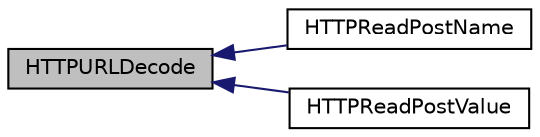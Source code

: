 digraph "HTTPURLDecode"
{
  edge [fontname="Helvetica",fontsize="10",labelfontname="Helvetica",labelfontsize="10"];
  node [fontname="Helvetica",fontsize="10",shape=record];
  rankdir="LR";
  Node1 [label="HTTPURLDecode",height=0.2,width=0.4,color="black", fillcolor="grey75", style="filled", fontcolor="black"];
  Node1 -> Node2 [dir="back",color="midnightblue",fontsize="10",style="solid",fontname="Helvetica"];
  Node2 [label="HTTPReadPostName",height=0.2,width=0.4,color="black", fillcolor="white", style="filled",URL="$_h_t_t_p2_8c.html#a436b06be8b19d885e186c0f61997b328"];
  Node1 -> Node3 [dir="back",color="midnightblue",fontsize="10",style="solid",fontname="Helvetica"];
  Node3 [label="HTTPReadPostValue",height=0.2,width=0.4,color="black", fillcolor="white", style="filled",URL="$_h_t_t_p2_8c.html#a849ff3df6bf685605cbb2260d6c7f440"];
}
